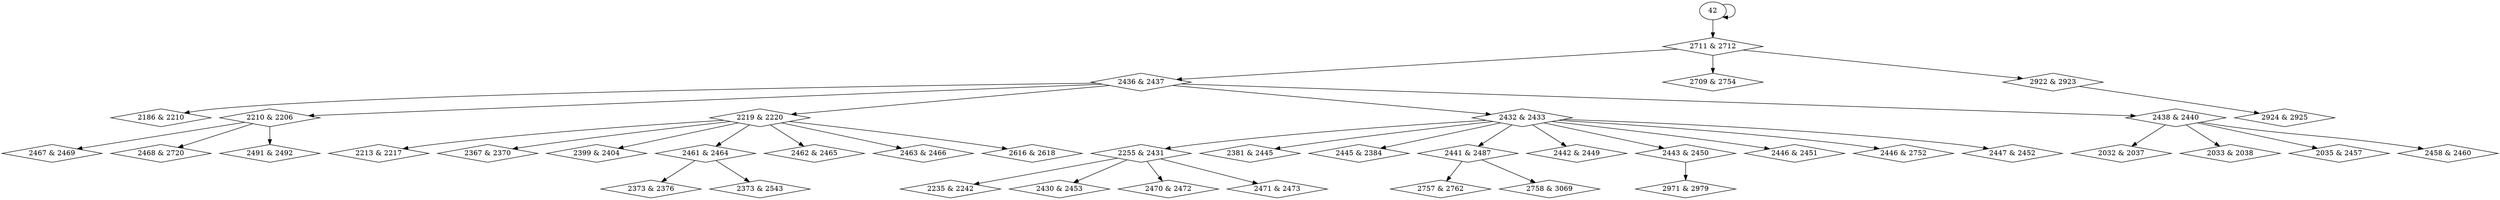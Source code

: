 digraph {
0 [label = "2032 & 2037", shape = diamond];
1 [label = "2033 & 2038", shape = diamond];
2 [label = "2035 & 2457", shape = diamond];
3 [label = "2186 & 2210", shape = diamond];
4 [label = "2210 & 2206", shape = diamond];
5 [label = "2213 & 2217", shape = diamond];
6 [label = "2219 & 2220", shape = diamond];
7 [label = "2235 & 2242", shape = diamond];
8 [label = "2255 & 2431", shape = diamond];
9 [label = "2367 & 2370", shape = diamond];
10 [label = "2373 & 2376", shape = diamond];
11 [label = "2373 & 2543", shape = diamond];
12 [label = "2381 & 2445", shape = diamond];
13 [label = "2445 & 2384", shape = diamond];
14 [label = "2399 & 2404", shape = diamond];
15 [label = "2430 & 2453", shape = diamond];
16 [label = "2432 & 2433", shape = diamond];
17 [label = "2436 & 2437", shape = diamond];
18 [label = "2438 & 2440", shape = diamond];
19 [label = "2441 & 2487", shape = diamond];
20 [label = "2442 & 2449", shape = diamond];
21 [label = "2443 & 2450", shape = diamond];
22 [label = "2446 & 2451", shape = diamond];
23 [label = "2446 & 2752", shape = diamond];
24 [label = "2447 & 2452", shape = diamond];
25 [label = "2458 & 2460", shape = diamond];
26 [label = "2461 & 2464", shape = diamond];
27 [label = "2462 & 2465", shape = diamond];
28 [label = "2463 & 2466", shape = diamond];
29 [label = "2467 & 2469", shape = diamond];
30 [label = "2468 & 2720", shape = diamond];
31 [label = "2470 & 2472", shape = diamond];
32 [label = "2471 & 2473", shape = diamond];
33 [label = "2491 & 2492", shape = diamond];
34 [label = "2616 & 2618", shape = diamond];
35 [label = "2709 & 2754", shape = diamond];
36 [label = "2711 & 2712", shape = diamond];
37 [label = "2757 & 2762", shape = diamond];
38 [label = "2758 & 3069", shape = diamond];
39 [label = "2922 & 2923", shape = diamond];
40 [label = "2924 & 2925", shape = diamond];
41 [label = "2971 & 2979", shape = diamond];
18 -> 0;
18 -> 1;
18 -> 2;
17 -> 3;
17 -> 4;
6 -> 5;
17 -> 6;
8 -> 7;
16 -> 8;
6 -> 9;
26 -> 10;
26 -> 11;
16 -> 12;
16 -> 13;
6 -> 14;
8 -> 15;
17 -> 16;
36 -> 17;
17 -> 18;
16 -> 19;
16 -> 20;
16 -> 21;
16 -> 22;
16 -> 23;
16 -> 24;
18 -> 25;
6 -> 26;
6 -> 27;
6 -> 28;
4 -> 29;
4 -> 30;
8 -> 31;
8 -> 32;
4 -> 33;
6 -> 34;
36 -> 35;
42 -> 36;
19 -> 37;
19 -> 38;
36 -> 39;
39 -> 40;
21 -> 41;
42 -> 42;
}
